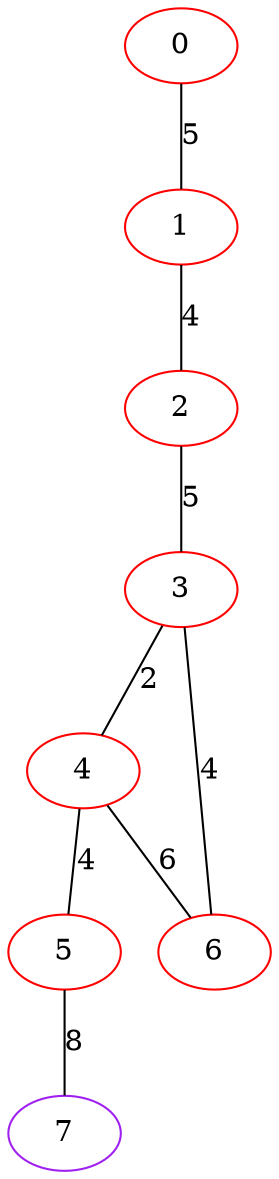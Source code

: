graph "" {
0 [color=red, weight=1];
1 [color=red, weight=1];
2 [color=red, weight=1];
3 [color=red, weight=1];
4 [color=red, weight=1];
5 [color=red, weight=1];
6 [color=red, weight=1];
7 [color=purple, weight=4];
0 -- 1  [key=0, label=5];
1 -- 2  [key=0, label=4];
2 -- 3  [key=0, label=5];
3 -- 4  [key=0, label=2];
3 -- 6  [key=0, label=4];
4 -- 5  [key=0, label=4];
4 -- 6  [key=0, label=6];
5 -- 7  [key=0, label=8];
}
